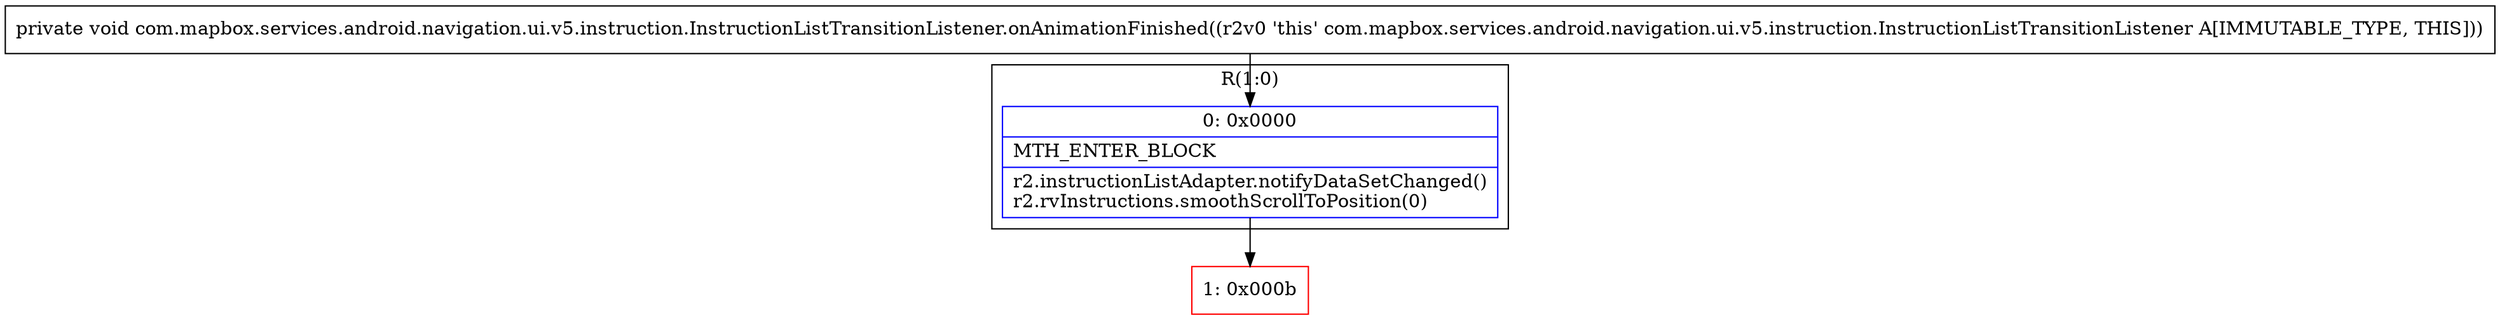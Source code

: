 digraph "CFG forcom.mapbox.services.android.navigation.ui.v5.instruction.InstructionListTransitionListener.onAnimationFinished()V" {
subgraph cluster_Region_1490084702 {
label = "R(1:0)";
node [shape=record,color=blue];
Node_0 [shape=record,label="{0\:\ 0x0000|MTH_ENTER_BLOCK\l|r2.instructionListAdapter.notifyDataSetChanged()\lr2.rvInstructions.smoothScrollToPosition(0)\l}"];
}
Node_1 [shape=record,color=red,label="{1\:\ 0x000b}"];
MethodNode[shape=record,label="{private void com.mapbox.services.android.navigation.ui.v5.instruction.InstructionListTransitionListener.onAnimationFinished((r2v0 'this' com.mapbox.services.android.navigation.ui.v5.instruction.InstructionListTransitionListener A[IMMUTABLE_TYPE, THIS])) }"];
MethodNode -> Node_0;
Node_0 -> Node_1;
}

